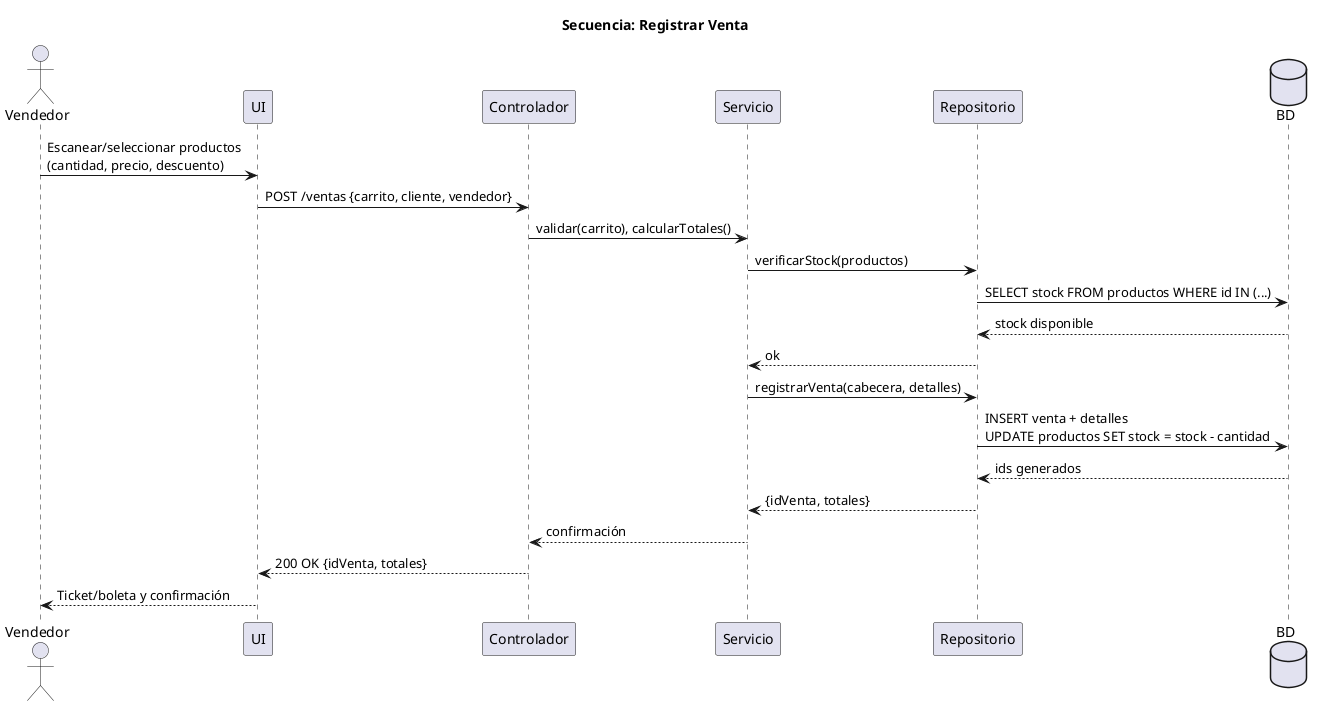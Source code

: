 @startuml secuencia_registrar_venta;
title Secuencia: Registrar Venta
actor Vendedor
participant "UI" as UI
participant "Controlador" as C
participant "Servicio" as S
participant "Repositorio" as R
database "BD" as DB

Vendedor -> UI : Escanear/seleccionar productos\n(cantidad, precio, descuento)
UI -> C : POST /ventas {carrito, cliente, vendedor}
C -> S : validar(carrito), calcularTotales()
S -> R : verificarStock(productos)
R -> DB : SELECT stock FROM productos WHERE id IN (...)
DB --> R : stock disponible
R --> S : ok
S -> R : registrarVenta(cabecera, detalles)
R -> DB : INSERT venta + detalles\nUPDATE productos SET stock = stock - cantidad
DB --> R : ids generados
R --> S : {idVenta, totales}
S --> C : confirmación
C --> UI : 200 OK {idVenta, totales}
UI --> Vendedor : Ticket/boleta y confirmación

@enduml